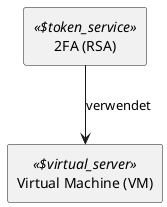 @startuml

skinparam monochrome true
skinparam componentStyle uml2


show stereotype

rectangle __X_FA__F___N_RSA__O_ as "2FA (RSA)" <<$token_service>> {
}

rectangle Virtual__F_Machine__F___N_VM__O_ as "Virtual Machine (VM)" <<$virtual_server>> {
}
__X_FA__F___N_RSA__O_ -down-> Virtual__F_Machine__F___N_VM__O_ : verwendet 

' Begin Protected Region [[layouting]]

' End Protected Region   [[layouting]]
@enduml
' Actifsource ID=[dc5bfacd-eaac-11e8-88d3-bfc6b992bdec,1dbdfef9-0e1a-11e9-8b4c-f9aec93d8b56,Hash]
